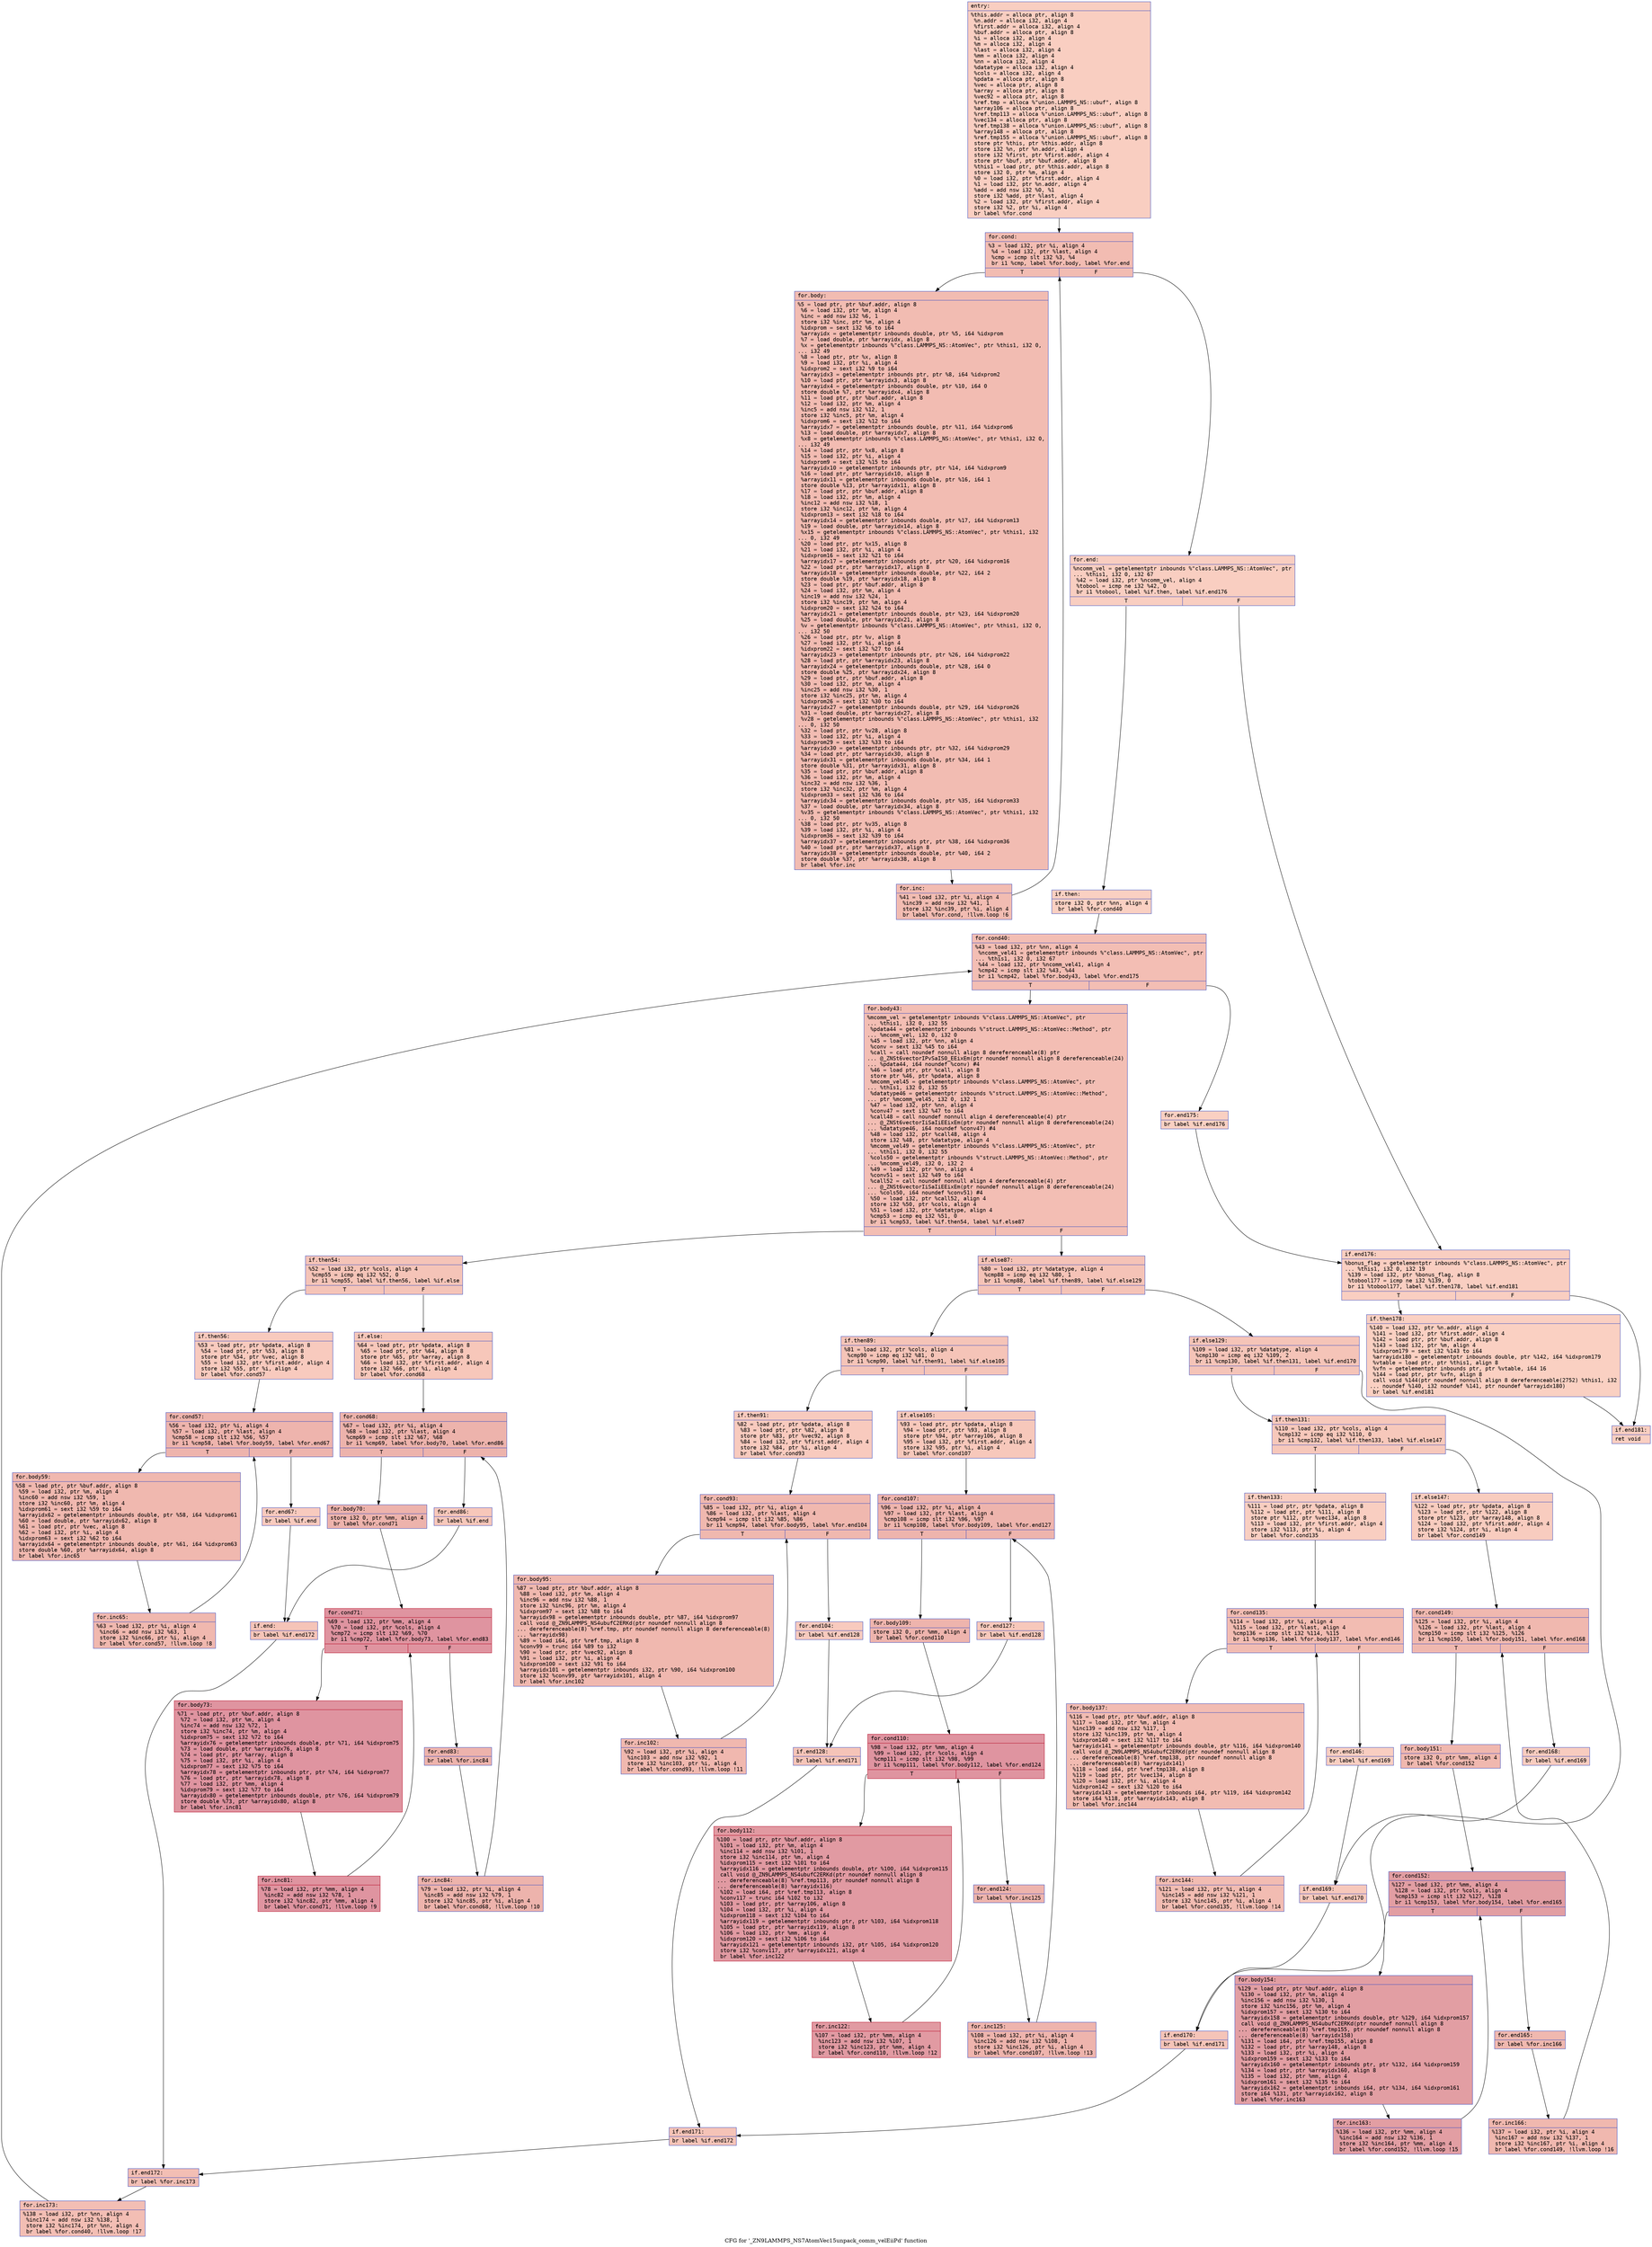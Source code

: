 digraph "CFG for '_ZN9LAMMPS_NS7AtomVec15unpack_comm_velEiiPd' function" {
	label="CFG for '_ZN9LAMMPS_NS7AtomVec15unpack_comm_velEiiPd' function";

	Node0x56285a9ac920 [shape=record,color="#3d50c3ff", style=filled, fillcolor="#f2907270" fontname="Courier",label="{entry:\l|  %this.addr = alloca ptr, align 8\l  %n.addr = alloca i32, align 4\l  %first.addr = alloca i32, align 4\l  %buf.addr = alloca ptr, align 8\l  %i = alloca i32, align 4\l  %m = alloca i32, align 4\l  %last = alloca i32, align 4\l  %mm = alloca i32, align 4\l  %nn = alloca i32, align 4\l  %datatype = alloca i32, align 4\l  %cols = alloca i32, align 4\l  %pdata = alloca ptr, align 8\l  %vec = alloca ptr, align 8\l  %array = alloca ptr, align 8\l  %vec92 = alloca ptr, align 8\l  %ref.tmp = alloca %\"union.LAMMPS_NS::ubuf\", align 8\l  %array106 = alloca ptr, align 8\l  %ref.tmp113 = alloca %\"union.LAMMPS_NS::ubuf\", align 8\l  %vec134 = alloca ptr, align 8\l  %ref.tmp138 = alloca %\"union.LAMMPS_NS::ubuf\", align 8\l  %array148 = alloca ptr, align 8\l  %ref.tmp155 = alloca %\"union.LAMMPS_NS::ubuf\", align 8\l  store ptr %this, ptr %this.addr, align 8\l  store i32 %n, ptr %n.addr, align 4\l  store i32 %first, ptr %first.addr, align 4\l  store ptr %buf, ptr %buf.addr, align 8\l  %this1 = load ptr, ptr %this.addr, align 8\l  store i32 0, ptr %m, align 4\l  %0 = load i32, ptr %first.addr, align 4\l  %1 = load i32, ptr %n.addr, align 4\l  %add = add nsw i32 %0, %1\l  store i32 %add, ptr %last, align 4\l  %2 = load i32, ptr %first.addr, align 4\l  store i32 %2, ptr %i, align 4\l  br label %for.cond\l}"];
	Node0x56285a9ac920 -> Node0x56285a9200f0[tooltip="entry -> for.cond\nProbability 100.00%" ];
	Node0x56285a9200f0 [shape=record,color="#3d50c3ff", style=filled, fillcolor="#e1675170" fontname="Courier",label="{for.cond:\l|  %3 = load i32, ptr %i, align 4\l  %4 = load i32, ptr %last, align 4\l  %cmp = icmp slt i32 %3, %4\l  br i1 %cmp, label %for.body, label %for.end\l|{<s0>T|<s1>F}}"];
	Node0x56285a9200f0:s0 -> Node0x56285a920390[tooltip="for.cond -> for.body\nProbability 96.88%" ];
	Node0x56285a9200f0:s1 -> Node0x56285a920410[tooltip="for.cond -> for.end\nProbability 3.12%" ];
	Node0x56285a920390 [shape=record,color="#3d50c3ff", style=filled, fillcolor="#e1675170" fontname="Courier",label="{for.body:\l|  %5 = load ptr, ptr %buf.addr, align 8\l  %6 = load i32, ptr %m, align 4\l  %inc = add nsw i32 %6, 1\l  store i32 %inc, ptr %m, align 4\l  %idxprom = sext i32 %6 to i64\l  %arrayidx = getelementptr inbounds double, ptr %5, i64 %idxprom\l  %7 = load double, ptr %arrayidx, align 8\l  %x = getelementptr inbounds %\"class.LAMMPS_NS::AtomVec\", ptr %this1, i32 0,\l... i32 49\l  %8 = load ptr, ptr %x, align 8\l  %9 = load i32, ptr %i, align 4\l  %idxprom2 = sext i32 %9 to i64\l  %arrayidx3 = getelementptr inbounds ptr, ptr %8, i64 %idxprom2\l  %10 = load ptr, ptr %arrayidx3, align 8\l  %arrayidx4 = getelementptr inbounds double, ptr %10, i64 0\l  store double %7, ptr %arrayidx4, align 8\l  %11 = load ptr, ptr %buf.addr, align 8\l  %12 = load i32, ptr %m, align 4\l  %inc5 = add nsw i32 %12, 1\l  store i32 %inc5, ptr %m, align 4\l  %idxprom6 = sext i32 %12 to i64\l  %arrayidx7 = getelementptr inbounds double, ptr %11, i64 %idxprom6\l  %13 = load double, ptr %arrayidx7, align 8\l  %x8 = getelementptr inbounds %\"class.LAMMPS_NS::AtomVec\", ptr %this1, i32 0,\l... i32 49\l  %14 = load ptr, ptr %x8, align 8\l  %15 = load i32, ptr %i, align 4\l  %idxprom9 = sext i32 %15 to i64\l  %arrayidx10 = getelementptr inbounds ptr, ptr %14, i64 %idxprom9\l  %16 = load ptr, ptr %arrayidx10, align 8\l  %arrayidx11 = getelementptr inbounds double, ptr %16, i64 1\l  store double %13, ptr %arrayidx11, align 8\l  %17 = load ptr, ptr %buf.addr, align 8\l  %18 = load i32, ptr %m, align 4\l  %inc12 = add nsw i32 %18, 1\l  store i32 %inc12, ptr %m, align 4\l  %idxprom13 = sext i32 %18 to i64\l  %arrayidx14 = getelementptr inbounds double, ptr %17, i64 %idxprom13\l  %19 = load double, ptr %arrayidx14, align 8\l  %x15 = getelementptr inbounds %\"class.LAMMPS_NS::AtomVec\", ptr %this1, i32\l... 0, i32 49\l  %20 = load ptr, ptr %x15, align 8\l  %21 = load i32, ptr %i, align 4\l  %idxprom16 = sext i32 %21 to i64\l  %arrayidx17 = getelementptr inbounds ptr, ptr %20, i64 %idxprom16\l  %22 = load ptr, ptr %arrayidx17, align 8\l  %arrayidx18 = getelementptr inbounds double, ptr %22, i64 2\l  store double %19, ptr %arrayidx18, align 8\l  %23 = load ptr, ptr %buf.addr, align 8\l  %24 = load i32, ptr %m, align 4\l  %inc19 = add nsw i32 %24, 1\l  store i32 %inc19, ptr %m, align 4\l  %idxprom20 = sext i32 %24 to i64\l  %arrayidx21 = getelementptr inbounds double, ptr %23, i64 %idxprom20\l  %25 = load double, ptr %arrayidx21, align 8\l  %v = getelementptr inbounds %\"class.LAMMPS_NS::AtomVec\", ptr %this1, i32 0,\l... i32 50\l  %26 = load ptr, ptr %v, align 8\l  %27 = load i32, ptr %i, align 4\l  %idxprom22 = sext i32 %27 to i64\l  %arrayidx23 = getelementptr inbounds ptr, ptr %26, i64 %idxprom22\l  %28 = load ptr, ptr %arrayidx23, align 8\l  %arrayidx24 = getelementptr inbounds double, ptr %28, i64 0\l  store double %25, ptr %arrayidx24, align 8\l  %29 = load ptr, ptr %buf.addr, align 8\l  %30 = load i32, ptr %m, align 4\l  %inc25 = add nsw i32 %30, 1\l  store i32 %inc25, ptr %m, align 4\l  %idxprom26 = sext i32 %30 to i64\l  %arrayidx27 = getelementptr inbounds double, ptr %29, i64 %idxprom26\l  %31 = load double, ptr %arrayidx27, align 8\l  %v28 = getelementptr inbounds %\"class.LAMMPS_NS::AtomVec\", ptr %this1, i32\l... 0, i32 50\l  %32 = load ptr, ptr %v28, align 8\l  %33 = load i32, ptr %i, align 4\l  %idxprom29 = sext i32 %33 to i64\l  %arrayidx30 = getelementptr inbounds ptr, ptr %32, i64 %idxprom29\l  %34 = load ptr, ptr %arrayidx30, align 8\l  %arrayidx31 = getelementptr inbounds double, ptr %34, i64 1\l  store double %31, ptr %arrayidx31, align 8\l  %35 = load ptr, ptr %buf.addr, align 8\l  %36 = load i32, ptr %m, align 4\l  %inc32 = add nsw i32 %36, 1\l  store i32 %inc32, ptr %m, align 4\l  %idxprom33 = sext i32 %36 to i64\l  %arrayidx34 = getelementptr inbounds double, ptr %35, i64 %idxprom33\l  %37 = load double, ptr %arrayidx34, align 8\l  %v35 = getelementptr inbounds %\"class.LAMMPS_NS::AtomVec\", ptr %this1, i32\l... 0, i32 50\l  %38 = load ptr, ptr %v35, align 8\l  %39 = load i32, ptr %i, align 4\l  %idxprom36 = sext i32 %39 to i64\l  %arrayidx37 = getelementptr inbounds ptr, ptr %38, i64 %idxprom36\l  %40 = load ptr, ptr %arrayidx37, align 8\l  %arrayidx38 = getelementptr inbounds double, ptr %40, i64 2\l  store double %37, ptr %arrayidx38, align 8\l  br label %for.inc\l}"];
	Node0x56285a920390 -> Node0x56285a924120[tooltip="for.body -> for.inc\nProbability 100.00%" ];
	Node0x56285a924120 [shape=record,color="#3d50c3ff", style=filled, fillcolor="#e1675170" fontname="Courier",label="{for.inc:\l|  %41 = load i32, ptr %i, align 4\l  %inc39 = add nsw i32 %41, 1\l  store i32 %inc39, ptr %i, align 4\l  br label %for.cond, !llvm.loop !6\l}"];
	Node0x56285a924120 -> Node0x56285a9200f0[tooltip="for.inc -> for.cond\nProbability 100.00%" ];
	Node0x56285a920410 [shape=record,color="#3d50c3ff", style=filled, fillcolor="#f2907270" fontname="Courier",label="{for.end:\l|  %ncomm_vel = getelementptr inbounds %\"class.LAMMPS_NS::AtomVec\", ptr\l... %this1, i32 0, i32 67\l  %42 = load i32, ptr %ncomm_vel, align 4\l  %tobool = icmp ne i32 %42, 0\l  br i1 %tobool, label %if.then, label %if.end176\l|{<s0>T|<s1>F}}"];
	Node0x56285a920410:s0 -> Node0x56285a9246f0[tooltip="for.end -> if.then\nProbability 62.50%" ];
	Node0x56285a920410:s1 -> Node0x56285a924760[tooltip="for.end -> if.end176\nProbability 37.50%" ];
	Node0x56285a9246f0 [shape=record,color="#3d50c3ff", style=filled, fillcolor="#f3947570" fontname="Courier",label="{if.then:\l|  store i32 0, ptr %nn, align 4\l  br label %for.cond40\l}"];
	Node0x56285a9246f0 -> Node0x56285a924930[tooltip="if.then -> for.cond40\nProbability 100.00%" ];
	Node0x56285a924930 [shape=record,color="#3d50c3ff", style=filled, fillcolor="#e36c5570" fontname="Courier",label="{for.cond40:\l|  %43 = load i32, ptr %nn, align 4\l  %ncomm_vel41 = getelementptr inbounds %\"class.LAMMPS_NS::AtomVec\", ptr\l... %this1, i32 0, i32 67\l  %44 = load i32, ptr %ncomm_vel41, align 4\l  %cmp42 = icmp slt i32 %43, %44\l  br i1 %cmp42, label %for.body43, label %for.end175\l|{<s0>T|<s1>F}}"];
	Node0x56285a924930:s0 -> Node0x56285a924cc0[tooltip="for.cond40 -> for.body43\nProbability 96.88%" ];
	Node0x56285a924930:s1 -> Node0x56285a924d40[tooltip="for.cond40 -> for.end175\nProbability 3.12%" ];
	Node0x56285a924cc0 [shape=record,color="#3d50c3ff", style=filled, fillcolor="#e36c5570" fontname="Courier",label="{for.body43:\l|  %mcomm_vel = getelementptr inbounds %\"class.LAMMPS_NS::AtomVec\", ptr\l... %this1, i32 0, i32 55\l  %pdata44 = getelementptr inbounds %\"struct.LAMMPS_NS::AtomVec::Method\", ptr\l... %mcomm_vel, i32 0, i32 0\l  %45 = load i32, ptr %nn, align 4\l  %conv = sext i32 %45 to i64\l  %call = call noundef nonnull align 8 dereferenceable(8) ptr\l... @_ZNSt6vectorIPvSaIS0_EEixEm(ptr noundef nonnull align 8 dereferenceable(24)\l... %pdata44, i64 noundef %conv) #4\l  %46 = load ptr, ptr %call, align 8\l  store ptr %46, ptr %pdata, align 8\l  %mcomm_vel45 = getelementptr inbounds %\"class.LAMMPS_NS::AtomVec\", ptr\l... %this1, i32 0, i32 55\l  %datatype46 = getelementptr inbounds %\"struct.LAMMPS_NS::AtomVec::Method\",\l... ptr %mcomm_vel45, i32 0, i32 1\l  %47 = load i32, ptr %nn, align 4\l  %conv47 = sext i32 %47 to i64\l  %call48 = call noundef nonnull align 4 dereferenceable(4) ptr\l... @_ZNSt6vectorIiSaIiEEixEm(ptr noundef nonnull align 8 dereferenceable(24)\l... %datatype46, i64 noundef %conv47) #4\l  %48 = load i32, ptr %call48, align 4\l  store i32 %48, ptr %datatype, align 4\l  %mcomm_vel49 = getelementptr inbounds %\"class.LAMMPS_NS::AtomVec\", ptr\l... %this1, i32 0, i32 55\l  %cols50 = getelementptr inbounds %\"struct.LAMMPS_NS::AtomVec::Method\", ptr\l... %mcomm_vel49, i32 0, i32 2\l  %49 = load i32, ptr %nn, align 4\l  %conv51 = sext i32 %49 to i64\l  %call52 = call noundef nonnull align 4 dereferenceable(4) ptr\l... @_ZNSt6vectorIiSaIiEEixEm(ptr noundef nonnull align 8 dereferenceable(24)\l... %cols50, i64 noundef %conv51) #4\l  %50 = load i32, ptr %call52, align 4\l  store i32 %50, ptr %cols, align 4\l  %51 = load i32, ptr %datatype, align 4\l  %cmp53 = icmp eq i32 %51, 0\l  br i1 %cmp53, label %if.then54, label %if.else87\l|{<s0>T|<s1>F}}"];
	Node0x56285a924cc0:s0 -> Node0x56285a921e50[tooltip="for.body43 -> if.then54\nProbability 37.50%" ];
	Node0x56285a924cc0:s1 -> Node0x56285a921ea0[tooltip="for.body43 -> if.else87\nProbability 62.50%" ];
	Node0x56285a921e50 [shape=record,color="#3d50c3ff", style=filled, fillcolor="#e97a5f70" fontname="Courier",label="{if.then54:\l|  %52 = load i32, ptr %cols, align 4\l  %cmp55 = icmp eq i32 %52, 0\l  br i1 %cmp55, label %if.then56, label %if.else\l|{<s0>T|<s1>F}}"];
	Node0x56285a921e50:s0 -> Node0x56285a90f630[tooltip="if.then54 -> if.then56\nProbability 37.50%" ];
	Node0x56285a921e50:s1 -> Node0x56285a9220d0[tooltip="if.then54 -> if.else\nProbability 62.50%" ];
	Node0x56285a90f630 [shape=record,color="#3d50c3ff", style=filled, fillcolor="#ef886b70" fontname="Courier",label="{if.then56:\l|  %53 = load ptr, ptr %pdata, align 8\l  %54 = load ptr, ptr %53, align 8\l  store ptr %54, ptr %vec, align 8\l  %55 = load i32, ptr %first.addr, align 4\l  store i32 %55, ptr %i, align 4\l  br label %for.cond57\l}"];
	Node0x56285a90f630 -> Node0x56285a9273f0[tooltip="if.then56 -> for.cond57\nProbability 100.00%" ];
	Node0x56285a9273f0 [shape=record,color="#3d50c3ff", style=filled, fillcolor="#d8564670" fontname="Courier",label="{for.cond57:\l|  %56 = load i32, ptr %i, align 4\l  %57 = load i32, ptr %last, align 4\l  %cmp58 = icmp slt i32 %56, %57\l  br i1 %cmp58, label %for.body59, label %for.end67\l|{<s0>T|<s1>F}}"];
	Node0x56285a9273f0:s0 -> Node0x56285a927690[tooltip="for.cond57 -> for.body59\nProbability 96.88%" ];
	Node0x56285a9273f0:s1 -> Node0x56285a927710[tooltip="for.cond57 -> for.end67\nProbability 3.12%" ];
	Node0x56285a927690 [shape=record,color="#3d50c3ff", style=filled, fillcolor="#dc5d4a70" fontname="Courier",label="{for.body59:\l|  %58 = load ptr, ptr %buf.addr, align 8\l  %59 = load i32, ptr %m, align 4\l  %inc60 = add nsw i32 %59, 1\l  store i32 %inc60, ptr %m, align 4\l  %idxprom61 = sext i32 %59 to i64\l  %arrayidx62 = getelementptr inbounds double, ptr %58, i64 %idxprom61\l  %60 = load double, ptr %arrayidx62, align 8\l  %61 = load ptr, ptr %vec, align 8\l  %62 = load i32, ptr %i, align 4\l  %idxprom63 = sext i32 %62 to i64\l  %arrayidx64 = getelementptr inbounds double, ptr %61, i64 %idxprom63\l  store double %60, ptr %arrayidx64, align 8\l  br label %for.inc65\l}"];
	Node0x56285a927690 -> Node0x56285a927f90[tooltip="for.body59 -> for.inc65\nProbability 100.00%" ];
	Node0x56285a927f90 [shape=record,color="#3d50c3ff", style=filled, fillcolor="#dc5d4a70" fontname="Courier",label="{for.inc65:\l|  %63 = load i32, ptr %i, align 4\l  %inc66 = add nsw i32 %63, 1\l  store i32 %inc66, ptr %i, align 4\l  br label %for.cond57, !llvm.loop !8\l}"];
	Node0x56285a927f90 -> Node0x56285a9273f0[tooltip="for.inc65 -> for.cond57\nProbability 100.00%" ];
	Node0x56285a927710 [shape=record,color="#3d50c3ff", style=filled, fillcolor="#ef886b70" fontname="Courier",label="{for.end67:\l|  br label %if.end\l}"];
	Node0x56285a927710 -> Node0x56285a928410[tooltip="for.end67 -> if.end\nProbability 100.00%" ];
	Node0x56285a9220d0 [shape=record,color="#3d50c3ff", style=filled, fillcolor="#ec7f6370" fontname="Courier",label="{if.else:\l|  %64 = load ptr, ptr %pdata, align 8\l  %65 = load ptr, ptr %64, align 8\l  store ptr %65, ptr %array, align 8\l  %66 = load i32, ptr %first.addr, align 4\l  store i32 %66, ptr %i, align 4\l  br label %for.cond68\l}"];
	Node0x56285a9220d0 -> Node0x56285a9287b0[tooltip="if.else -> for.cond68\nProbability 100.00%" ];
	Node0x56285a9287b0 [shape=record,color="#3d50c3ff", style=filled, fillcolor="#d6524470" fontname="Courier",label="{for.cond68:\l|  %67 = load i32, ptr %i, align 4\l  %68 = load i32, ptr %last, align 4\l  %cmp69 = icmp slt i32 %67, %68\l  br i1 %cmp69, label %for.body70, label %for.end86\l|{<s0>T|<s1>F}}"];
	Node0x56285a9287b0:s0 -> Node0x56285a928a50[tooltip="for.cond68 -> for.body70\nProbability 96.88%" ];
	Node0x56285a9287b0:s1 -> Node0x56285a928ad0[tooltip="for.cond68 -> for.end86\nProbability 3.12%" ];
	Node0x56285a928a50 [shape=record,color="#3d50c3ff", style=filled, fillcolor="#d6524470" fontname="Courier",label="{for.body70:\l|  store i32 0, ptr %mm, align 4\l  br label %for.cond71\l}"];
	Node0x56285a928a50 -> Node0x56285a928ca0[tooltip="for.body70 -> for.cond71\nProbability 100.00%" ];
	Node0x56285a928ca0 [shape=record,color="#b70d28ff", style=filled, fillcolor="#b70d2870" fontname="Courier",label="{for.cond71:\l|  %69 = load i32, ptr %mm, align 4\l  %70 = load i32, ptr %cols, align 4\l  %cmp72 = icmp slt i32 %69, %70\l  br i1 %cmp72, label %for.body73, label %for.end83\l|{<s0>T|<s1>F}}"];
	Node0x56285a928ca0:s0 -> Node0x56285a928f40[tooltip="for.cond71 -> for.body73\nProbability 96.88%" ];
	Node0x56285a928ca0:s1 -> Node0x56285a928fc0[tooltip="for.cond71 -> for.end83\nProbability 3.12%" ];
	Node0x56285a928f40 [shape=record,color="#b70d28ff", style=filled, fillcolor="#b70d2870" fontname="Courier",label="{for.body73:\l|  %71 = load ptr, ptr %buf.addr, align 8\l  %72 = load i32, ptr %m, align 4\l  %inc74 = add nsw i32 %72, 1\l  store i32 %inc74, ptr %m, align 4\l  %idxprom75 = sext i32 %72 to i64\l  %arrayidx76 = getelementptr inbounds double, ptr %71, i64 %idxprom75\l  %73 = load double, ptr %arrayidx76, align 8\l  %74 = load ptr, ptr %array, align 8\l  %75 = load i32, ptr %i, align 4\l  %idxprom77 = sext i32 %75 to i64\l  %arrayidx78 = getelementptr inbounds ptr, ptr %74, i64 %idxprom77\l  %76 = load ptr, ptr %arrayidx78, align 8\l  %77 = load i32, ptr %mm, align 4\l  %idxprom79 = sext i32 %77 to i64\l  %arrayidx80 = getelementptr inbounds double, ptr %76, i64 %idxprom79\l  store double %73, ptr %arrayidx80, align 8\l  br label %for.inc81\l}"];
	Node0x56285a928f40 -> Node0x56285a929ab0[tooltip="for.body73 -> for.inc81\nProbability 100.00%" ];
	Node0x56285a929ab0 [shape=record,color="#b70d28ff", style=filled, fillcolor="#b70d2870" fontname="Courier",label="{for.inc81:\l|  %78 = load i32, ptr %mm, align 4\l  %inc82 = add nsw i32 %78, 1\l  store i32 %inc82, ptr %mm, align 4\l  br label %for.cond71, !llvm.loop !9\l}"];
	Node0x56285a929ab0 -> Node0x56285a928ca0[tooltip="for.inc81 -> for.cond71\nProbability 100.00%" ];
	Node0x56285a928fc0 [shape=record,color="#3d50c3ff", style=filled, fillcolor="#d6524470" fontname="Courier",label="{for.end83:\l|  br label %for.inc84\l}"];
	Node0x56285a928fc0 -> Node0x56285a929f30[tooltip="for.end83 -> for.inc84\nProbability 100.00%" ];
	Node0x56285a929f30 [shape=record,color="#3d50c3ff", style=filled, fillcolor="#d6524470" fontname="Courier",label="{for.inc84:\l|  %79 = load i32, ptr %i, align 4\l  %inc85 = add nsw i32 %79, 1\l  store i32 %inc85, ptr %i, align 4\l  br label %for.cond68, !llvm.loop !10\l}"];
	Node0x56285a929f30 -> Node0x56285a9287b0[tooltip="for.inc84 -> for.cond68\nProbability 100.00%" ];
	Node0x56285a928ad0 [shape=record,color="#3d50c3ff", style=filled, fillcolor="#ec7f6370" fontname="Courier",label="{for.end86:\l|  br label %if.end\l}"];
	Node0x56285a928ad0 -> Node0x56285a928410[tooltip="for.end86 -> if.end\nProbability 100.00%" ];
	Node0x56285a928410 [shape=record,color="#3d50c3ff", style=filled, fillcolor="#e97a5f70" fontname="Courier",label="{if.end:\l|  br label %if.end172\l}"];
	Node0x56285a928410 -> Node0x56285a92a420[tooltip="if.end -> if.end172\nProbability 100.00%" ];
	Node0x56285a921ea0 [shape=record,color="#3d50c3ff", style=filled, fillcolor="#e8765c70" fontname="Courier",label="{if.else87:\l|  %80 = load i32, ptr %datatype, align 4\l  %cmp88 = icmp eq i32 %80, 1\l  br i1 %cmp88, label %if.then89, label %if.else129\l|{<s0>T|<s1>F}}"];
	Node0x56285a921ea0:s0 -> Node0x56285a92a640[tooltip="if.else87 -> if.then89\nProbability 50.00%" ];
	Node0x56285a921ea0:s1 -> Node0x56285a92a6c0[tooltip="if.else87 -> if.else129\nProbability 50.00%" ];
	Node0x56285a92a640 [shape=record,color="#3d50c3ff", style=filled, fillcolor="#e97a5f70" fontname="Courier",label="{if.then89:\l|  %81 = load i32, ptr %cols, align 4\l  %cmp90 = icmp eq i32 %81, 0\l  br i1 %cmp90, label %if.then91, label %if.else105\l|{<s0>T|<s1>F}}"];
	Node0x56285a92a640:s0 -> Node0x56285a92a920[tooltip="if.then89 -> if.then91\nProbability 37.50%" ];
	Node0x56285a92a640:s1 -> Node0x56285a92a9a0[tooltip="if.then89 -> if.else105\nProbability 62.50%" ];
	Node0x56285a92a920 [shape=record,color="#3d50c3ff", style=filled, fillcolor="#ef886b70" fontname="Courier",label="{if.then91:\l|  %82 = load ptr, ptr %pdata, align 8\l  %83 = load ptr, ptr %82, align 8\l  store ptr %83, ptr %vec92, align 8\l  %84 = load i32, ptr %first.addr, align 4\l  store i32 %84, ptr %i, align 4\l  br label %for.cond93\l}"];
	Node0x56285a92a920 -> Node0x56285a92ad90[tooltip="if.then91 -> for.cond93\nProbability 100.00%" ];
	Node0x56285a92ad90 [shape=record,color="#3d50c3ff", style=filled, fillcolor="#dc5d4a70" fontname="Courier",label="{for.cond93:\l|  %85 = load i32, ptr %i, align 4\l  %86 = load i32, ptr %last, align 4\l  %cmp94 = icmp slt i32 %85, %86\l  br i1 %cmp94, label %for.body95, label %for.end104\l|{<s0>T|<s1>F}}"];
	Node0x56285a92ad90:s0 -> Node0x56285a92b030[tooltip="for.cond93 -> for.body95\nProbability 96.88%" ];
	Node0x56285a92ad90:s1 -> Node0x56285a92b0b0[tooltip="for.cond93 -> for.end104\nProbability 3.12%" ];
	Node0x56285a92b030 [shape=record,color="#3d50c3ff", style=filled, fillcolor="#dc5d4a70" fontname="Courier",label="{for.body95:\l|  %87 = load ptr, ptr %buf.addr, align 8\l  %88 = load i32, ptr %m, align 4\l  %inc96 = add nsw i32 %88, 1\l  store i32 %inc96, ptr %m, align 4\l  %idxprom97 = sext i32 %88 to i64\l  %arrayidx98 = getelementptr inbounds double, ptr %87, i64 %idxprom97\l  call void @_ZN9LAMMPS_NS4ubufC2ERKd(ptr noundef nonnull align 8\l... dereferenceable(8) %ref.tmp, ptr noundef nonnull align 8 dereferenceable(8)\l... %arrayidx98)\l  %89 = load i64, ptr %ref.tmp, align 8\l  %conv99 = trunc i64 %89 to i32\l  %90 = load ptr, ptr %vec92, align 8\l  %91 = load i32, ptr %i, align 4\l  %idxprom100 = sext i32 %91 to i64\l  %arrayidx101 = getelementptr inbounds i32, ptr %90, i64 %idxprom100\l  store i32 %conv99, ptr %arrayidx101, align 4\l  br label %for.inc102\l}"];
	Node0x56285a92b030 -> Node0x56285a92baf0[tooltip="for.body95 -> for.inc102\nProbability 100.00%" ];
	Node0x56285a92baf0 [shape=record,color="#3d50c3ff", style=filled, fillcolor="#dc5d4a70" fontname="Courier",label="{for.inc102:\l|  %92 = load i32, ptr %i, align 4\l  %inc103 = add nsw i32 %92, 1\l  store i32 %inc103, ptr %i, align 4\l  br label %for.cond93, !llvm.loop !11\l}"];
	Node0x56285a92baf0 -> Node0x56285a92ad90[tooltip="for.inc102 -> for.cond93\nProbability 100.00%" ];
	Node0x56285a92b0b0 [shape=record,color="#3d50c3ff", style=filled, fillcolor="#ef886b70" fontname="Courier",label="{for.end104:\l|  br label %if.end128\l}"];
	Node0x56285a92b0b0 -> Node0x56285a92bf50[tooltip="for.end104 -> if.end128\nProbability 100.00%" ];
	Node0x56285a92a9a0 [shape=record,color="#3d50c3ff", style=filled, fillcolor="#ed836670" fontname="Courier",label="{if.else105:\l|  %93 = load ptr, ptr %pdata, align 8\l  %94 = load ptr, ptr %93, align 8\l  store ptr %94, ptr %array106, align 8\l  %95 = load i32, ptr %first.addr, align 4\l  store i32 %95, ptr %i, align 4\l  br label %for.cond107\l}"];
	Node0x56285a92a9a0 -> Node0x56285a9256e0[tooltip="if.else105 -> for.cond107\nProbability 100.00%" ];
	Node0x56285a9256e0 [shape=record,color="#3d50c3ff", style=filled, fillcolor="#d8564670" fontname="Courier",label="{for.cond107:\l|  %96 = load i32, ptr %i, align 4\l  %97 = load i32, ptr %last, align 4\l  %cmp108 = icmp slt i32 %96, %97\l  br i1 %cmp108, label %for.body109, label %for.end127\l|{<s0>T|<s1>F}}"];
	Node0x56285a9256e0:s0 -> Node0x56285a925980[tooltip="for.cond107 -> for.body109\nProbability 96.88%" ];
	Node0x56285a9256e0:s1 -> Node0x56285a925a00[tooltip="for.cond107 -> for.end127\nProbability 3.12%" ];
	Node0x56285a925980 [shape=record,color="#3d50c3ff", style=filled, fillcolor="#d8564670" fontname="Courier",label="{for.body109:\l|  store i32 0, ptr %mm, align 4\l  br label %for.cond110\l}"];
	Node0x56285a925980 -> Node0x56285a925bd0[tooltip="for.body109 -> for.cond110\nProbability 100.00%" ];
	Node0x56285a925bd0 [shape=record,color="#b70d28ff", style=filled, fillcolor="#b70d2870" fontname="Courier",label="{for.cond110:\l|  %98 = load i32, ptr %mm, align 4\l  %99 = load i32, ptr %cols, align 4\l  %cmp111 = icmp slt i32 %98, %99\l  br i1 %cmp111, label %for.body112, label %for.end124\l|{<s0>T|<s1>F}}"];
	Node0x56285a925bd0:s0 -> Node0x56285a9afd70[tooltip="for.cond110 -> for.body112\nProbability 96.88%" ];
	Node0x56285a925bd0:s1 -> Node0x56285a9afdf0[tooltip="for.cond110 -> for.end124\nProbability 3.12%" ];
	Node0x56285a9afd70 [shape=record,color="#b70d28ff", style=filled, fillcolor="#bb1b2c70" fontname="Courier",label="{for.body112:\l|  %100 = load ptr, ptr %buf.addr, align 8\l  %101 = load i32, ptr %m, align 4\l  %inc114 = add nsw i32 %101, 1\l  store i32 %inc114, ptr %m, align 4\l  %idxprom115 = sext i32 %101 to i64\l  %arrayidx116 = getelementptr inbounds double, ptr %100, i64 %idxprom115\l  call void @_ZN9LAMMPS_NS4ubufC2ERKd(ptr noundef nonnull align 8\l... dereferenceable(8) %ref.tmp113, ptr noundef nonnull align 8\l... dereferenceable(8) %arrayidx116)\l  %102 = load i64, ptr %ref.tmp113, align 8\l  %conv117 = trunc i64 %102 to i32\l  %103 = load ptr, ptr %array106, align 8\l  %104 = load i32, ptr %i, align 4\l  %idxprom118 = sext i32 %104 to i64\l  %arrayidx119 = getelementptr inbounds ptr, ptr %103, i64 %idxprom118\l  %105 = load ptr, ptr %arrayidx119, align 8\l  %106 = load i32, ptr %mm, align 4\l  %idxprom120 = sext i32 %106 to i64\l  %arrayidx121 = getelementptr inbounds i32, ptr %105, i64 %idxprom120\l  store i32 %conv117, ptr %arrayidx121, align 4\l  br label %for.inc122\l}"];
	Node0x56285a9afd70 -> Node0x56285a9b0b00[tooltip="for.body112 -> for.inc122\nProbability 100.00%" ];
	Node0x56285a9b0b00 [shape=record,color="#b70d28ff", style=filled, fillcolor="#bb1b2c70" fontname="Courier",label="{for.inc122:\l|  %107 = load i32, ptr %mm, align 4\l  %inc123 = add nsw i32 %107, 1\l  store i32 %inc123, ptr %mm, align 4\l  br label %for.cond110, !llvm.loop !12\l}"];
	Node0x56285a9b0b00 -> Node0x56285a925bd0[tooltip="for.inc122 -> for.cond110\nProbability 100.00%" ];
	Node0x56285a9afdf0 [shape=record,color="#3d50c3ff", style=filled, fillcolor="#d8564670" fontname="Courier",label="{for.end124:\l|  br label %for.inc125\l}"];
	Node0x56285a9afdf0 -> Node0x56285a9b0f60[tooltip="for.end124 -> for.inc125\nProbability 100.00%" ];
	Node0x56285a9b0f60 [shape=record,color="#3d50c3ff", style=filled, fillcolor="#d8564670" fontname="Courier",label="{for.inc125:\l|  %108 = load i32, ptr %i, align 4\l  %inc126 = add nsw i32 %108, 1\l  store i32 %inc126, ptr %i, align 4\l  br label %for.cond107, !llvm.loop !13\l}"];
	Node0x56285a9b0f60 -> Node0x56285a9256e0[tooltip="for.inc125 -> for.cond107\nProbability 100.00%" ];
	Node0x56285a925a00 [shape=record,color="#3d50c3ff", style=filled, fillcolor="#ed836670" fontname="Courier",label="{for.end127:\l|  br label %if.end128\l}"];
	Node0x56285a925a00 -> Node0x56285a92bf50[tooltip="for.end127 -> if.end128\nProbability 100.00%" ];
	Node0x56285a92bf50 [shape=record,color="#3d50c3ff", style=filled, fillcolor="#e97a5f70" fontname="Courier",label="{if.end128:\l|  br label %if.end171\l}"];
	Node0x56285a92bf50 -> Node0x56285a9b1450[tooltip="if.end128 -> if.end171\nProbability 100.00%" ];
	Node0x56285a92a6c0 [shape=record,color="#3d50c3ff", style=filled, fillcolor="#e97a5f70" fontname="Courier",label="{if.else129:\l|  %109 = load i32, ptr %datatype, align 4\l  %cmp130 = icmp eq i32 %109, 2\l  br i1 %cmp130, label %if.then131, label %if.end170\l|{<s0>T|<s1>F}}"];
	Node0x56285a92a6c0:s0 -> Node0x56285a9b1670[tooltip="if.else129 -> if.then131\nProbability 50.00%" ];
	Node0x56285a92a6c0:s1 -> Node0x56285a9b16f0[tooltip="if.else129 -> if.end170\nProbability 50.00%" ];
	Node0x56285a9b1670 [shape=record,color="#3d50c3ff", style=filled, fillcolor="#ed836670" fontname="Courier",label="{if.then131:\l|  %110 = load i32, ptr %cols, align 4\l  %cmp132 = icmp eq i32 %110, 0\l  br i1 %cmp132, label %if.then133, label %if.else147\l|{<s0>T|<s1>F}}"];
	Node0x56285a9b1670:s0 -> Node0x56285a9b1950[tooltip="if.then131 -> if.then133\nProbability 37.50%" ];
	Node0x56285a9b1670:s1 -> Node0x56285a9b19d0[tooltip="if.then131 -> if.else147\nProbability 62.50%" ];
	Node0x56285a9b1950 [shape=record,color="#3d50c3ff", style=filled, fillcolor="#f2907270" fontname="Courier",label="{if.then133:\l|  %111 = load ptr, ptr %pdata, align 8\l  %112 = load ptr, ptr %111, align 8\l  store ptr %112, ptr %vec134, align 8\l  %113 = load i32, ptr %first.addr, align 4\l  store i32 %113, ptr %i, align 4\l  br label %for.cond135\l}"];
	Node0x56285a9b1950 -> Node0x56285a9b1dc0[tooltip="if.then133 -> for.cond135\nProbability 100.00%" ];
	Node0x56285a9b1dc0 [shape=record,color="#3d50c3ff", style=filled, fillcolor="#e1675170" fontname="Courier",label="{for.cond135:\l|  %114 = load i32, ptr %i, align 4\l  %115 = load i32, ptr %last, align 4\l  %cmp136 = icmp slt i32 %114, %115\l  br i1 %cmp136, label %for.body137, label %for.end146\l|{<s0>T|<s1>F}}"];
	Node0x56285a9b1dc0:s0 -> Node0x56285a9b2060[tooltip="for.cond135 -> for.body137\nProbability 96.88%" ];
	Node0x56285a9b1dc0:s1 -> Node0x56285a9b20e0[tooltip="for.cond135 -> for.end146\nProbability 3.12%" ];
	Node0x56285a9b2060 [shape=record,color="#3d50c3ff", style=filled, fillcolor="#e1675170" fontname="Courier",label="{for.body137:\l|  %116 = load ptr, ptr %buf.addr, align 8\l  %117 = load i32, ptr %m, align 4\l  %inc139 = add nsw i32 %117, 1\l  store i32 %inc139, ptr %m, align 4\l  %idxprom140 = sext i32 %117 to i64\l  %arrayidx141 = getelementptr inbounds double, ptr %116, i64 %idxprom140\l  call void @_ZN9LAMMPS_NS4ubufC2ERKd(ptr noundef nonnull align 8\l... dereferenceable(8) %ref.tmp138, ptr noundef nonnull align 8\l... dereferenceable(8) %arrayidx141)\l  %118 = load i64, ptr %ref.tmp138, align 8\l  %119 = load ptr, ptr %vec134, align 8\l  %120 = load i32, ptr %i, align 4\l  %idxprom142 = sext i32 %120 to i64\l  %arrayidx143 = getelementptr inbounds i64, ptr %119, i64 %idxprom142\l  store i64 %118, ptr %arrayidx143, align 8\l  br label %for.inc144\l}"];
	Node0x56285a9b2060 -> Node0x56285a9b2ab0[tooltip="for.body137 -> for.inc144\nProbability 100.00%" ];
	Node0x56285a9b2ab0 [shape=record,color="#3d50c3ff", style=filled, fillcolor="#e1675170" fontname="Courier",label="{for.inc144:\l|  %121 = load i32, ptr %i, align 4\l  %inc145 = add nsw i32 %121, 1\l  store i32 %inc145, ptr %i, align 4\l  br label %for.cond135, !llvm.loop !14\l}"];
	Node0x56285a9b2ab0 -> Node0x56285a9b1dc0[tooltip="for.inc144 -> for.cond135\nProbability 100.00%" ];
	Node0x56285a9b20e0 [shape=record,color="#3d50c3ff", style=filled, fillcolor="#f2907270" fontname="Courier",label="{for.end146:\l|  br label %if.end169\l}"];
	Node0x56285a9b20e0 -> Node0x56285a9266a0[tooltip="for.end146 -> if.end169\nProbability 100.00%" ];
	Node0x56285a9b19d0 [shape=record,color="#3d50c3ff", style=filled, fillcolor="#f08b6e70" fontname="Courier",label="{if.else147:\l|  %122 = load ptr, ptr %pdata, align 8\l  %123 = load ptr, ptr %122, align 8\l  store ptr %123, ptr %array148, align 8\l  %124 = load i32, ptr %first.addr, align 4\l  store i32 %124, ptr %i, align 4\l  br label %for.cond149\l}"];
	Node0x56285a9b19d0 -> Node0x56285a926a50[tooltip="if.else147 -> for.cond149\nProbability 100.00%" ];
	Node0x56285a926a50 [shape=record,color="#3d50c3ff", style=filled, fillcolor="#dc5d4a70" fontname="Courier",label="{for.cond149:\l|  %125 = load i32, ptr %i, align 4\l  %126 = load i32, ptr %last, align 4\l  %cmp150 = icmp slt i32 %125, %126\l  br i1 %cmp150, label %for.body151, label %for.end168\l|{<s0>T|<s1>F}}"];
	Node0x56285a926a50:s0 -> Node0x56285a926cd0[tooltip="for.cond149 -> for.body151\nProbability 96.88%" ];
	Node0x56285a926a50:s1 -> Node0x56285a926d50[tooltip="for.cond149 -> for.end168\nProbability 3.12%" ];
	Node0x56285a926cd0 [shape=record,color="#3d50c3ff", style=filled, fillcolor="#dc5d4a70" fontname="Courier",label="{for.body151:\l|  store i32 0, ptr %mm, align 4\l  br label %for.cond152\l}"];
	Node0x56285a926cd0 -> Node0x56285a926f20[tooltip="for.body151 -> for.cond152\nProbability 100.00%" ];
	Node0x56285a926f20 [shape=record,color="#3d50c3ff", style=filled, fillcolor="#be242e70" fontname="Courier",label="{for.cond152:\l|  %127 = load i32, ptr %mm, align 4\l  %128 = load i32, ptr %cols, align 4\l  %cmp153 = icmp slt i32 %127, %128\l  br i1 %cmp153, label %for.body154, label %for.end165\l|{<s0>T|<s1>F}}"];
	Node0x56285a926f20:s0 -> Node0x56285a9b4660[tooltip="for.cond152 -> for.body154\nProbability 96.88%" ];
	Node0x56285a926f20:s1 -> Node0x56285a9b46b0[tooltip="for.cond152 -> for.end165\nProbability 3.12%" ];
	Node0x56285a9b4660 [shape=record,color="#3d50c3ff", style=filled, fillcolor="#be242e70" fontname="Courier",label="{for.body154:\l|  %129 = load ptr, ptr %buf.addr, align 8\l  %130 = load i32, ptr %m, align 4\l  %inc156 = add nsw i32 %130, 1\l  store i32 %inc156, ptr %m, align 4\l  %idxprom157 = sext i32 %130 to i64\l  %arrayidx158 = getelementptr inbounds double, ptr %129, i64 %idxprom157\l  call void @_ZN9LAMMPS_NS4ubufC2ERKd(ptr noundef nonnull align 8\l... dereferenceable(8) %ref.tmp155, ptr noundef nonnull align 8\l... dereferenceable(8) %arrayidx158)\l  %131 = load i64, ptr %ref.tmp155, align 8\l  %132 = load ptr, ptr %array148, align 8\l  %133 = load i32, ptr %i, align 4\l  %idxprom159 = sext i32 %133 to i64\l  %arrayidx160 = getelementptr inbounds ptr, ptr %132, i64 %idxprom159\l  %134 = load ptr, ptr %arrayidx160, align 8\l  %135 = load i32, ptr %mm, align 4\l  %idxprom161 = sext i32 %135 to i64\l  %arrayidx162 = getelementptr inbounds i64, ptr %134, i64 %idxprom161\l  store i64 %131, ptr %arrayidx162, align 8\l  br label %for.inc163\l}"];
	Node0x56285a9b4660 -> Node0x56285a9b5350[tooltip="for.body154 -> for.inc163\nProbability 100.00%" ];
	Node0x56285a9b5350 [shape=record,color="#3d50c3ff", style=filled, fillcolor="#be242e70" fontname="Courier",label="{for.inc163:\l|  %136 = load i32, ptr %mm, align 4\l  %inc164 = add nsw i32 %136, 1\l  store i32 %inc164, ptr %mm, align 4\l  br label %for.cond152, !llvm.loop !15\l}"];
	Node0x56285a9b5350 -> Node0x56285a926f20[tooltip="for.inc163 -> for.cond152\nProbability 100.00%" ];
	Node0x56285a9b46b0 [shape=record,color="#3d50c3ff", style=filled, fillcolor="#dc5d4a70" fontname="Courier",label="{for.end165:\l|  br label %for.inc166\l}"];
	Node0x56285a9b46b0 -> Node0x56285a9b57b0[tooltip="for.end165 -> for.inc166\nProbability 100.00%" ];
	Node0x56285a9b57b0 [shape=record,color="#3d50c3ff", style=filled, fillcolor="#dc5d4a70" fontname="Courier",label="{for.inc166:\l|  %137 = load i32, ptr %i, align 4\l  %inc167 = add nsw i32 %137, 1\l  store i32 %inc167, ptr %i, align 4\l  br label %for.cond149, !llvm.loop !16\l}"];
	Node0x56285a9b57b0 -> Node0x56285a926a50[tooltip="for.inc166 -> for.cond149\nProbability 100.00%" ];
	Node0x56285a926d50 [shape=record,color="#3d50c3ff", style=filled, fillcolor="#f08b6e70" fontname="Courier",label="{for.end168:\l|  br label %if.end169\l}"];
	Node0x56285a926d50 -> Node0x56285a9266a0[tooltip="for.end168 -> if.end169\nProbability 100.00%" ];
	Node0x56285a9266a0 [shape=record,color="#3d50c3ff", style=filled, fillcolor="#ed836670" fontname="Courier",label="{if.end169:\l|  br label %if.end170\l}"];
	Node0x56285a9266a0 -> Node0x56285a9b16f0[tooltip="if.end169 -> if.end170\nProbability 100.00%" ];
	Node0x56285a9b16f0 [shape=record,color="#3d50c3ff", style=filled, fillcolor="#e97a5f70" fontname="Courier",label="{if.end170:\l|  br label %if.end171\l}"];
	Node0x56285a9b16f0 -> Node0x56285a9b1450[tooltip="if.end170 -> if.end171\nProbability 100.00%" ];
	Node0x56285a9b1450 [shape=record,color="#3d50c3ff", style=filled, fillcolor="#e8765c70" fontname="Courier",label="{if.end171:\l|  br label %if.end172\l}"];
	Node0x56285a9b1450 -> Node0x56285a92a420[tooltip="if.end171 -> if.end172\nProbability 100.00%" ];
	Node0x56285a92a420 [shape=record,color="#3d50c3ff", style=filled, fillcolor="#e36c5570" fontname="Courier",label="{if.end172:\l|  br label %for.inc173\l}"];
	Node0x56285a92a420 -> Node0x56285a9b5dd0[tooltip="if.end172 -> for.inc173\nProbability 100.00%" ];
	Node0x56285a9b5dd0 [shape=record,color="#3d50c3ff", style=filled, fillcolor="#e36c5570" fontname="Courier",label="{for.inc173:\l|  %138 = load i32, ptr %nn, align 4\l  %inc174 = add nsw i32 %138, 1\l  store i32 %inc174, ptr %nn, align 4\l  br label %for.cond40, !llvm.loop !17\l}"];
	Node0x56285a9b5dd0 -> Node0x56285a924930[tooltip="for.inc173 -> for.cond40\nProbability 100.00%" ];
	Node0x56285a924d40 [shape=record,color="#3d50c3ff", style=filled, fillcolor="#f3947570" fontname="Courier",label="{for.end175:\l|  br label %if.end176\l}"];
	Node0x56285a924d40 -> Node0x56285a924760[tooltip="for.end175 -> if.end176\nProbability 100.00%" ];
	Node0x56285a924760 [shape=record,color="#3d50c3ff", style=filled, fillcolor="#f2907270" fontname="Courier",label="{if.end176:\l|  %bonus_flag = getelementptr inbounds %\"class.LAMMPS_NS::AtomVec\", ptr\l... %this1, i32 0, i32 19\l  %139 = load i32, ptr %bonus_flag, align 8\l  %tobool177 = icmp ne i32 %139, 0\l  br i1 %tobool177, label %if.then178, label %if.end181\l|{<s0>T|<s1>F}}"];
	Node0x56285a924760:s0 -> Node0x56285a9b64f0[tooltip="if.end176 -> if.then178\nProbability 62.50%" ];
	Node0x56285a924760:s1 -> Node0x56285a9b6570[tooltip="if.end176 -> if.end181\nProbability 37.50%" ];
	Node0x56285a9b64f0 [shape=record,color="#3d50c3ff", style=filled, fillcolor="#f3947570" fontname="Courier",label="{if.then178:\l|  %140 = load i32, ptr %n.addr, align 4\l  %141 = load i32, ptr %first.addr, align 4\l  %142 = load ptr, ptr %buf.addr, align 8\l  %143 = load i32, ptr %m, align 4\l  %idxprom179 = sext i32 %143 to i64\l  %arrayidx180 = getelementptr inbounds double, ptr %142, i64 %idxprom179\l  %vtable = load ptr, ptr %this1, align 8\l  %vfn = getelementptr inbounds ptr, ptr %vtable, i64 16\l  %144 = load ptr, ptr %vfn, align 8\l  call void %144(ptr noundef nonnull align 8 dereferenceable(2752) %this1, i32\l... noundef %140, i32 noundef %141, ptr noundef %arrayidx180)\l  br label %if.end181\l}"];
	Node0x56285a9b64f0 -> Node0x56285a9b6570[tooltip="if.then178 -> if.end181\nProbability 100.00%" ];
	Node0x56285a9b6570 [shape=record,color="#3d50c3ff", style=filled, fillcolor="#f2907270" fontname="Courier",label="{if.end181:\l|  ret void\l}"];
}
